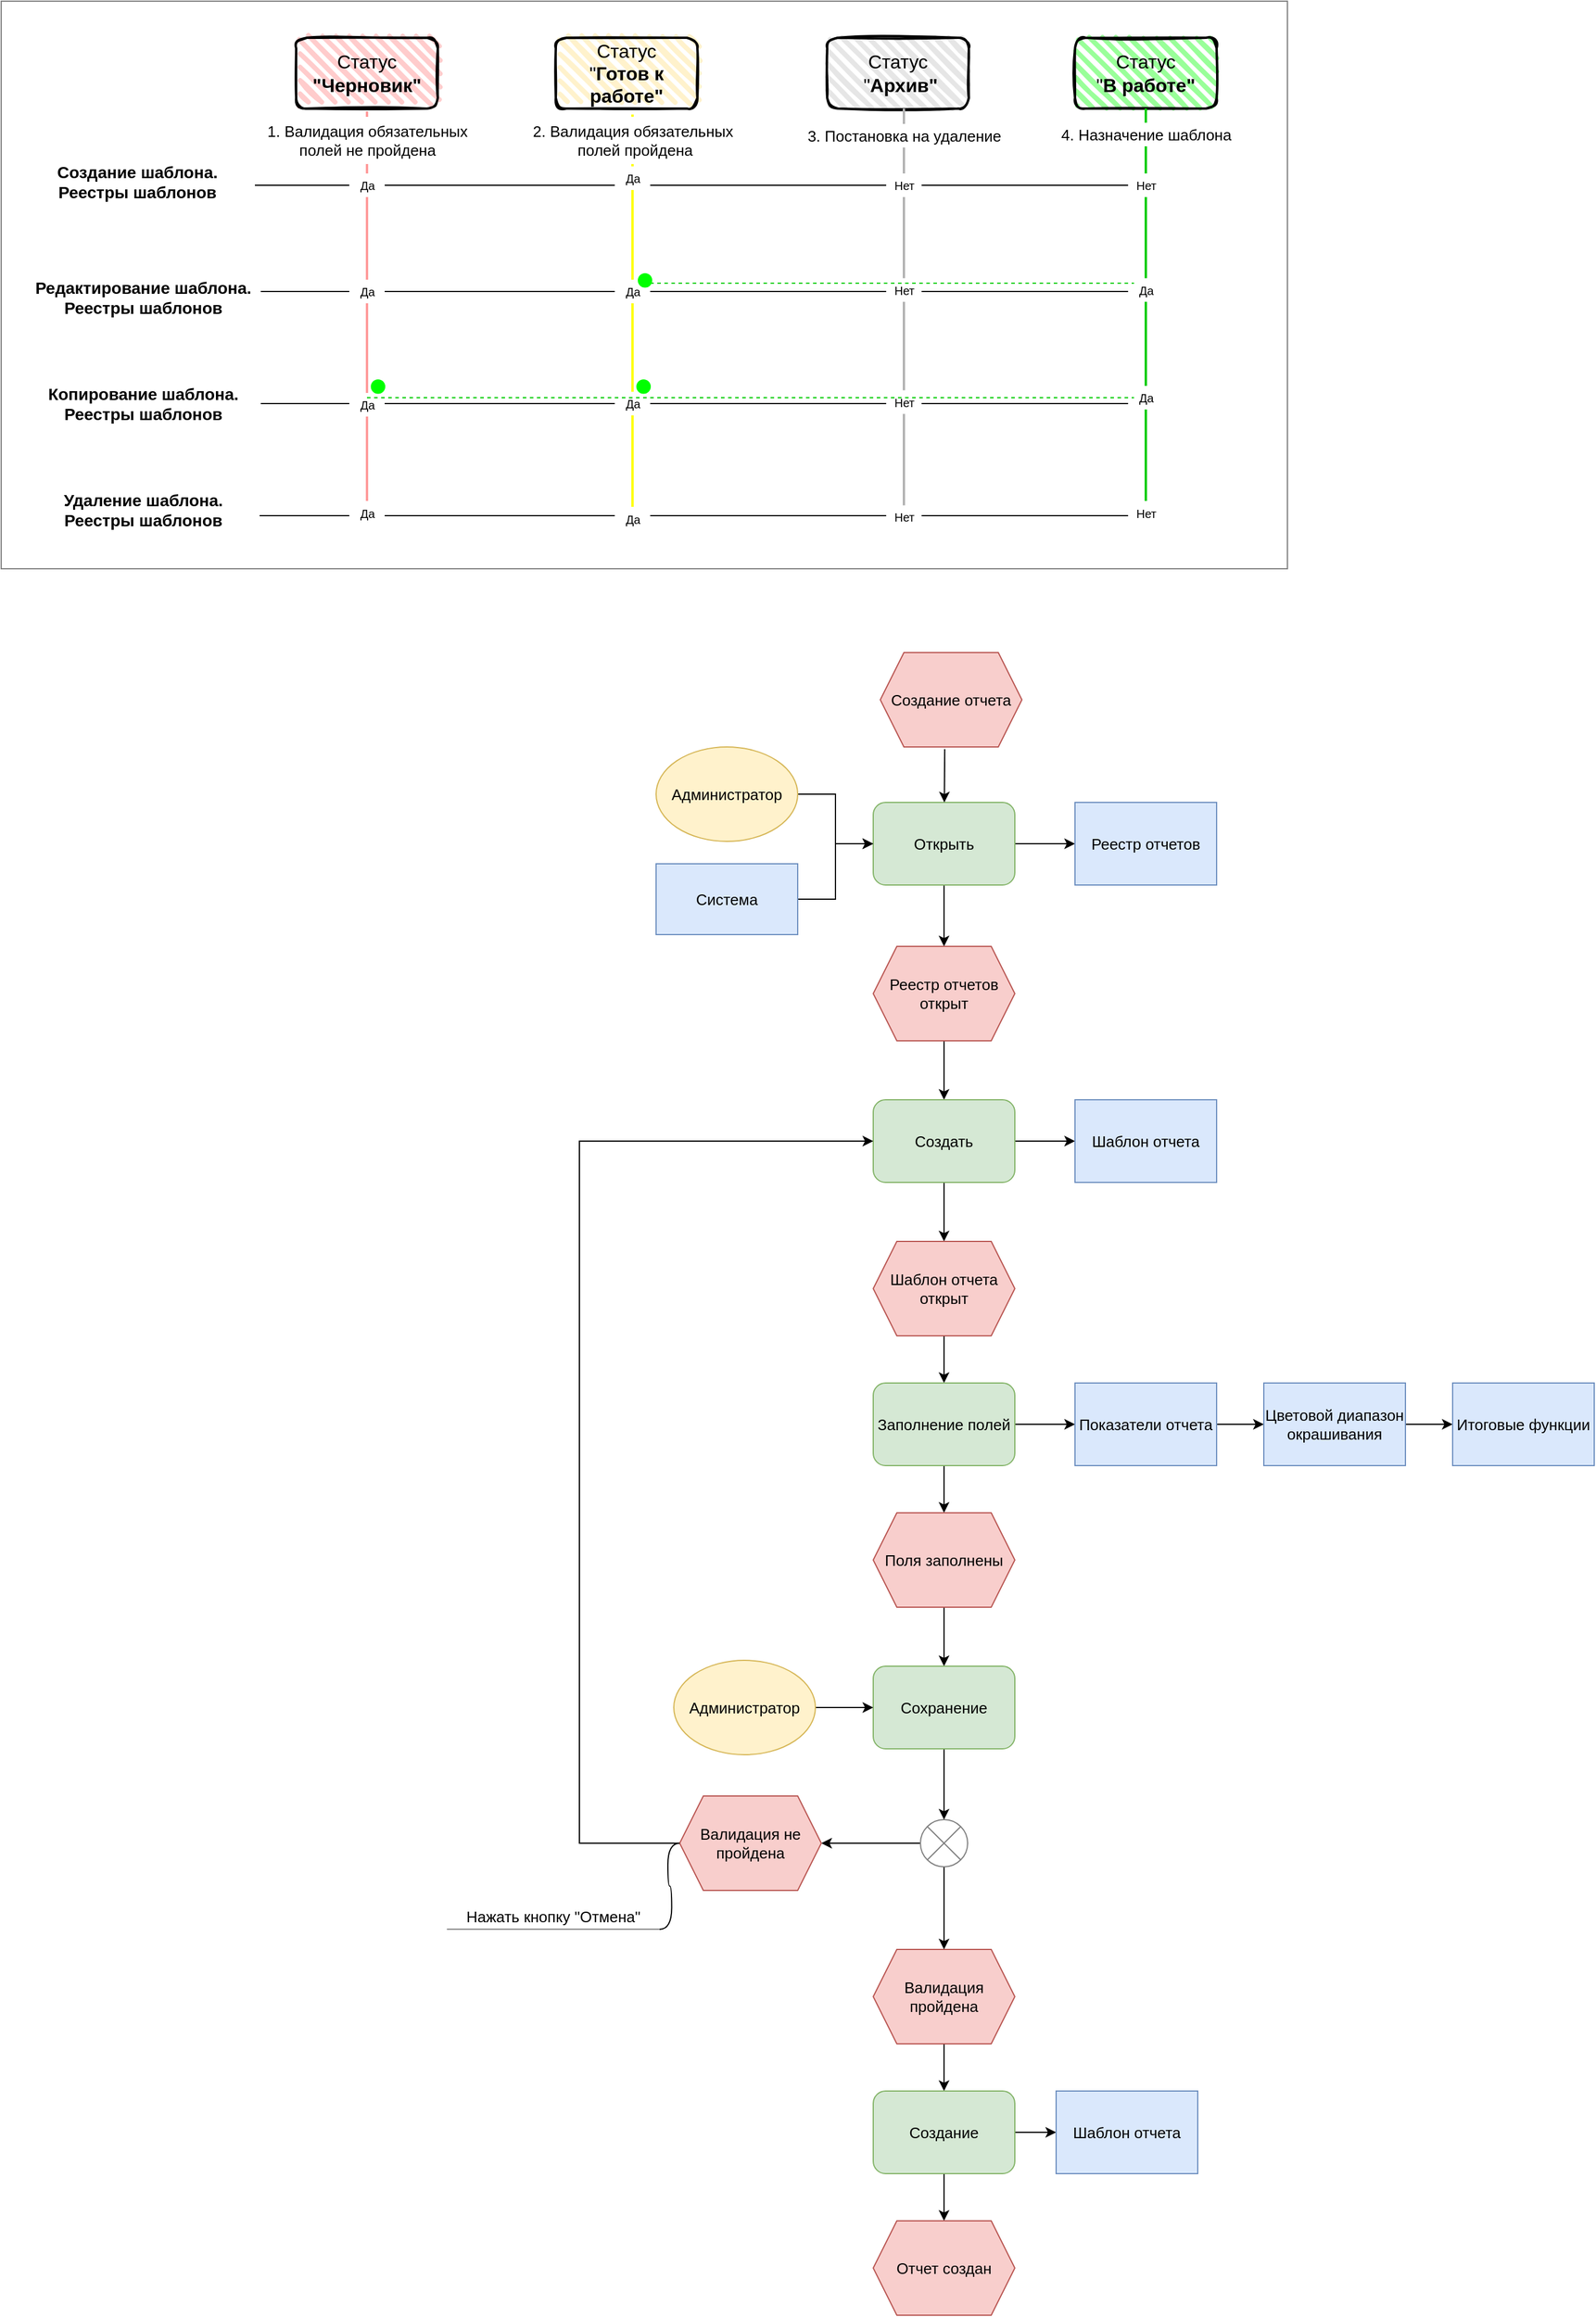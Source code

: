 <mxfile version="15.2.9" type="github">
  <diagram id="-T_DztN_j2xOQGBf0kMG" name="Страница 1">
    <mxGraphModel dx="2595" dy="1390" grid="1" gridSize="10" guides="1" tooltips="1" connect="1" arrows="1" fold="1" page="1" pageScale="1" pageWidth="827" pageHeight="1169" background="#ffffff" math="0" shadow="0">
      <root>
        <mxCell id="0" />
        <mxCell id="1" parent="0" />
        <mxCell id="LunK326cNXRjHZ1-TdNW-76" value="&lt;span style=&quot;background-color: rgb(255 , 255 , 255)&quot;&gt;&lt;font style=&quot;font-size: 14px&quot;&gt;&lt;b&gt;Создание шаблона. &lt;br&gt;Реестры шаблонов&lt;/b&gt;&lt;/font&gt;&lt;/span&gt;" style="text;html=1;align=center;verticalAlign=middle;resizable=0;points=[];autosize=1;strokeColor=none;fillColor=none;" parent="1" vertex="1">
          <mxGeometry x="70" y="222" width="150" height="40" as="geometry" />
        </mxCell>
        <mxCell id="LunK326cNXRjHZ1-TdNW-77" value="&lt;span style=&quot;background-color: rgb(255 , 255 , 255)&quot;&gt;&lt;font style=&quot;font-size: 14px&quot;&gt;&lt;b&gt;Редактирование шаблона. &lt;br&gt;Реестры шаблонов&lt;/b&gt;&lt;/font&gt;&lt;/span&gt;" style="text;html=1;align=center;verticalAlign=middle;resizable=0;points=[];autosize=1;strokeColor=none;fillColor=none;" parent="1" vertex="1">
          <mxGeometry x="50" y="320" width="200" height="40" as="geometry" />
        </mxCell>
        <mxCell id="LunK326cNXRjHZ1-TdNW-78" value="&lt;span style=&quot;background-color: rgb(255 , 255 , 255)&quot;&gt;&lt;font style=&quot;font-size: 14px&quot;&gt;&lt;b&gt;Копирование шаблона. &lt;br&gt;Реестры шаблонов&lt;/b&gt;&lt;/font&gt;&lt;/span&gt;" style="text;html=1;align=center;verticalAlign=middle;resizable=0;points=[];autosize=1;strokeColor=none;fillColor=none;" parent="1" vertex="1">
          <mxGeometry x="60" y="410" width="180" height="40" as="geometry" />
        </mxCell>
        <mxCell id="LunK326cNXRjHZ1-TdNW-79" value="&lt;font style=&quot;font-size: 16px&quot;&gt;Статус &lt;b&gt;&quot;Черновик&quot;&lt;/b&gt;&lt;/font&gt;" style="rounded=1;whiteSpace=wrap;html=1;strokeWidth=2;fillWeight=4;hachureGap=8;hachureAngle=45;sketch=1;fillColor=#FFCCCC;" parent="1" vertex="1">
          <mxGeometry x="280" y="120" width="120" height="60" as="geometry" />
        </mxCell>
        <mxCell id="LunK326cNXRjHZ1-TdNW-80" value="&lt;span style=&quot;font-size: 16px&quot;&gt;Статус &lt;br&gt;&quot;&lt;/span&gt;&lt;b&gt;&lt;font style=&quot;font-size: 16px&quot;&gt;Готов к работе&quot;&lt;/font&gt;&lt;/b&gt;" style="rounded=1;whiteSpace=wrap;html=1;strokeWidth=2;fillWeight=4;hachureGap=8;hachureAngle=45;sketch=1;fillColor=#FFF2CC;" parent="1" vertex="1">
          <mxGeometry x="500" y="120" width="120" height="60" as="geometry" />
        </mxCell>
        <mxCell id="LunK326cNXRjHZ1-TdNW-81" value="&lt;span style=&quot;font-size: 16px&quot;&gt;Статус &lt;br&gt;&amp;nbsp;&quot;&lt;/span&gt;&lt;b&gt;&lt;font style=&quot;font-size: 16px&quot;&gt;Архив&quot;&lt;/font&gt;&lt;/b&gt;" style="rounded=1;whiteSpace=wrap;html=1;strokeWidth=2;fillWeight=4;hachureGap=8;hachureAngle=45;sketch=1;fillColor=#E6E6E6;" parent="1" vertex="1">
          <mxGeometry x="730" y="120" width="120" height="60" as="geometry" />
        </mxCell>
        <mxCell id="LunK326cNXRjHZ1-TdNW-82" value="&lt;span style=&quot;font-size: 16px&quot;&gt;Статус &lt;br&gt;&quot;&lt;/span&gt;&lt;b&gt;&lt;font style=&quot;font-size: 16px&quot;&gt;В работе&quot;&lt;/font&gt;&lt;/b&gt;" style="rounded=1;whiteSpace=wrap;html=1;strokeWidth=2;fillWeight=4;hachureGap=8;hachureAngle=45;sketch=1;fillColor=#99FF99;" parent="1" vertex="1">
          <mxGeometry x="940" y="120" width="120" height="60" as="geometry" />
        </mxCell>
        <mxCell id="LunK326cNXRjHZ1-TdNW-84" value="" style="line;strokeWidth=1;rotatable=0;dashed=0;labelPosition=right;align=left;verticalAlign=middle;spacingTop=0;spacingLeft=6;points=[];portConstraint=eastwest;fillColor=#E6E6E6;" parent="1" vertex="1">
          <mxGeometry x="245" y="240" width="750" height="10" as="geometry" />
        </mxCell>
        <mxCell id="LunK326cNXRjHZ1-TdNW-85" value="" style="line;strokeWidth=1;rotatable=0;dashed=0;labelPosition=right;align=left;verticalAlign=middle;spacingTop=0;spacingLeft=6;points=[];portConstraint=eastwest;fillColor=#E6E6E6;" parent="1" vertex="1">
          <mxGeometry x="250" y="330" width="740" height="10" as="geometry" />
        </mxCell>
        <mxCell id="LunK326cNXRjHZ1-TdNW-86" value="" style="line;strokeWidth=1;rotatable=0;dashed=0;labelPosition=right;align=left;verticalAlign=middle;spacingTop=0;spacingLeft=6;points=[];portConstraint=eastwest;fillColor=#E6E6E6;" parent="1" vertex="1">
          <mxGeometry x="250" y="425" width="750" height="10" as="geometry" />
        </mxCell>
        <mxCell id="LunK326cNXRjHZ1-TdNW-90" value="" style="line;strokeWidth=2;direction=south;html=1;fillColor=#E6E6E6;align=left;strokeColor=#FF9999;" parent="1" vertex="1">
          <mxGeometry x="335" y="182.5" width="10" height="337.5" as="geometry" />
        </mxCell>
        <mxCell id="LunK326cNXRjHZ1-TdNW-91" value="" style="line;strokeWidth=2;direction=south;html=1;fillColor=#E6E6E6;align=left;strokeColor=#FFFF00;" parent="1" vertex="1">
          <mxGeometry x="560" y="185" width="10" height="335" as="geometry" />
        </mxCell>
        <mxCell id="LunK326cNXRjHZ1-TdNW-92" value="" style="line;strokeWidth=2;direction=south;html=1;fillColor=#E6E6E6;align=left;strokeColor=#B3B3B3;" parent="1" vertex="1">
          <mxGeometry x="790" y="180" width="10" height="350" as="geometry" />
        </mxCell>
        <mxCell id="LunK326cNXRjHZ1-TdNW-93" value="" style="line;strokeWidth=2;direction=south;html=1;fillColor=#E6E6E6;align=left;strokeColor=#00CC00;" parent="1" vertex="1">
          <mxGeometry x="995" y="180" width="10" height="340" as="geometry" />
        </mxCell>
        <mxCell id="LunK326cNXRjHZ1-TdNW-94" value="&lt;span style=&quot;font-size: 13px; text-align: left; background-color: rgb(255, 255, 255);&quot;&gt;1. Валидация обязательных&lt;/span&gt; &lt;br style=&quot;font-size: 13px; text-align: left; background-color: rgb(255, 255, 255);&quot;&gt; &lt;span style=&quot;font-size: 13px; text-align: left; background-color: rgb(255, 255, 255);&quot;&gt; полей не пройдена&lt;/span&gt;" style="text;html=1;align=center;verticalAlign=middle;resizable=0;points=[];autosize=1;strokeColor=none;fillColor=#FFFFFF;fontSize=13;" parent="1" vertex="1">
          <mxGeometry x="245" y="187" width="190" height="40" as="geometry" />
        </mxCell>
        <mxCell id="LunK326cNXRjHZ1-TdNW-95" value="&lt;span style=&quot;font-size: 13px; text-align: left; background-color: rgb(255, 255, 255);&quot;&gt;2. Валидация обязательных&lt;/span&gt;&lt;br style=&quot;font-size: 13px; text-align: left; background-color: rgb(255, 255, 255);&quot;&gt;&lt;span style=&quot;font-size: 13px; text-align: left; background-color: rgb(255, 255, 255);&quot;&gt;&amp;nbsp;полей пройдена&lt;/span&gt;" style="text;html=1;align=center;verticalAlign=middle;resizable=0;points=[];autosize=1;strokeColor=none;fillColor=#FFFFFF;fontSize=13;" parent="1" vertex="1">
          <mxGeometry x="470" y="187" width="190" height="40" as="geometry" />
        </mxCell>
        <mxCell id="LunK326cNXRjHZ1-TdNW-96" value="&lt;div style=&quot;text-align: left&quot;&gt;&lt;font size=&quot;1&quot;&gt;&lt;span style=&quot;background-color: rgb(255 , 255 , 255)&quot;&gt;Да&lt;/span&gt;&lt;/font&gt;&lt;/div&gt;" style="text;html=1;align=center;verticalAlign=middle;resizable=0;points=[];autosize=1;strokeColor=none;fillColor=#FFFFFF;" parent="1" vertex="1">
          <mxGeometry x="325" y="325" width="30" height="20" as="geometry" />
        </mxCell>
        <mxCell id="LunK326cNXRjHZ1-TdNW-97" value="&lt;div style=&quot;text-align: left&quot;&gt;&lt;font size=&quot;1&quot;&gt;&lt;span style=&quot;background-color: rgb(255 , 255 , 255)&quot;&gt;Да&lt;/span&gt;&lt;/font&gt;&lt;/div&gt;" style="text;html=1;align=center;verticalAlign=middle;resizable=0;points=[];autosize=1;strokeColor=none;fillColor=#FFFFFF;" parent="1" vertex="1">
          <mxGeometry x="325" y="421" width="30" height="20" as="geometry" />
        </mxCell>
        <mxCell id="LunK326cNXRjHZ1-TdNW-98" value="&lt;div style=&quot;text-align: left&quot;&gt;&lt;font size=&quot;1&quot;&gt;&lt;span style=&quot;background-color: rgb(255 , 255 , 255)&quot;&gt;Да&lt;/span&gt;&lt;/font&gt;&lt;/div&gt;" style="text;html=1;align=center;verticalAlign=middle;resizable=0;points=[];autosize=1;strokeColor=none;fillColor=#FFFFFF;" parent="1" vertex="1">
          <mxGeometry x="550" y="325" width="30" height="20" as="geometry" />
        </mxCell>
        <mxCell id="LunK326cNXRjHZ1-TdNW-99" value="&lt;span style=&quot;font-size: 13px; text-align: left; background-color: rgb(255, 255, 255);&quot;&gt;3. Постановка на удаление&lt;/span&gt;" style="text;html=1;align=center;verticalAlign=middle;resizable=0;points=[];autosize=1;strokeColor=none;fillColor=#FFFFFF;fontSize=13;" parent="1" vertex="1">
          <mxGeometry x="705" y="193" width="180" height="20" as="geometry" />
        </mxCell>
        <mxCell id="LunK326cNXRjHZ1-TdNW-100" value="&lt;div style=&quot;text-align: left&quot;&gt;&lt;font size=&quot;1&quot;&gt;&lt;span style=&quot;background-color: rgb(255 , 255 , 255)&quot;&gt;Да&lt;/span&gt;&lt;/font&gt;&lt;/div&gt;" style="text;html=1;align=center;verticalAlign=middle;resizable=0;points=[];autosize=1;strokeColor=none;fillColor=#FFFFFF;" parent="1" vertex="1">
          <mxGeometry x="550" y="420" width="30" height="20" as="geometry" />
        </mxCell>
        <mxCell id="LunK326cNXRjHZ1-TdNW-101" value="&lt;span style=&quot;background-color: rgb(255 , 255 , 255)&quot;&gt;&lt;font style=&quot;font-size: 14px&quot;&gt;&lt;b&gt;Удаление шаблона. &lt;br&gt;Реестры шаблонов&lt;/b&gt;&lt;/font&gt;&lt;/span&gt;" style="text;html=1;align=center;verticalAlign=middle;resizable=0;points=[];autosize=1;strokeColor=none;fillColor=none;" parent="1" vertex="1">
          <mxGeometry x="75" y="500" width="150" height="40" as="geometry" />
        </mxCell>
        <mxCell id="LunK326cNXRjHZ1-TdNW-102" value="" style="line;strokeWidth=1;rotatable=0;dashed=0;labelPosition=right;align=left;verticalAlign=middle;spacingTop=0;spacingLeft=6;points=[];portConstraint=eastwest;fillColor=#E6E6E6;" parent="1" vertex="1">
          <mxGeometry x="249" y="520" width="751" height="10" as="geometry" />
        </mxCell>
        <mxCell id="LunK326cNXRjHZ1-TdNW-103" value="&lt;div style=&quot;text-align: left&quot;&gt;&lt;font size=&quot;1&quot;&gt;&lt;span style=&quot;background-color: rgb(255 , 255 , 255)&quot;&gt;Да&lt;/span&gt;&lt;/font&gt;&lt;/div&gt;" style="text;html=1;align=center;verticalAlign=middle;resizable=0;points=[];autosize=1;strokeColor=none;fillColor=#FFFFFF;" parent="1" vertex="1">
          <mxGeometry x="325" y="512.5" width="30" height="20" as="geometry" />
        </mxCell>
        <mxCell id="LunK326cNXRjHZ1-TdNW-104" value="&lt;div style=&quot;text-align: left&quot;&gt;&lt;font size=&quot;1&quot;&gt;&lt;span style=&quot;background-color: rgb(255 , 255 , 255)&quot;&gt;Да&lt;/span&gt;&lt;/font&gt;&lt;/div&gt;" style="text;html=1;align=center;verticalAlign=middle;resizable=0;points=[];autosize=1;strokeColor=none;fillColor=#FFFFFF;" parent="1" vertex="1">
          <mxGeometry x="550" y="517.5" width="30" height="20" as="geometry" />
        </mxCell>
        <mxCell id="LunK326cNXRjHZ1-TdNW-105" value="&lt;div style=&quot;text-align: left&quot;&gt;&lt;font size=&quot;1&quot;&gt;&lt;span style=&quot;background-color: rgb(255 , 255 , 255)&quot;&gt;Нет&lt;/span&gt;&lt;/font&gt;&lt;/div&gt;" style="text;html=1;align=center;verticalAlign=middle;resizable=0;points=[];autosize=1;strokeColor=none;fillColor=#FFFFFF;" parent="1" vertex="1">
          <mxGeometry x="780" y="323.75" width="30" height="20" as="geometry" />
        </mxCell>
        <mxCell id="LunK326cNXRjHZ1-TdNW-106" value="&lt;div style=&quot;text-align: left&quot;&gt;&lt;font size=&quot;1&quot;&gt;&lt;span style=&quot;background-color: rgb(255 , 255 , 255)&quot;&gt;Нет&lt;/span&gt;&lt;/font&gt;&lt;/div&gt;" style="text;html=1;align=center;verticalAlign=middle;resizable=0;points=[];autosize=1;strokeColor=none;fillColor=#FFFFFF;" parent="1" vertex="1">
          <mxGeometry x="780" y="418.75" width="30" height="20" as="geometry" />
        </mxCell>
        <mxCell id="LunK326cNXRjHZ1-TdNW-107" value="&lt;div style=&quot;text-align: left&quot;&gt;&lt;font size=&quot;1&quot;&gt;&lt;span style=&quot;background-color: rgb(255 , 255 , 255)&quot;&gt;Нет&lt;/span&gt;&lt;/font&gt;&lt;/div&gt;" style="text;html=1;align=center;verticalAlign=middle;resizable=0;points=[];autosize=1;strokeColor=none;fillColor=#FFFFFF;" parent="1" vertex="1">
          <mxGeometry x="780" y="516.25" width="30" height="20" as="geometry" />
        </mxCell>
        <mxCell id="LunK326cNXRjHZ1-TdNW-108" value="&lt;span style=&quot;font-size: 13px; text-align: left; background-color: rgb(255, 255, 255);&quot;&gt;4. Назначение шаблона&lt;/span&gt;" style="text;html=1;align=center;verticalAlign=middle;resizable=0;points=[];autosize=1;strokeColor=none;fillColor=#FFFFFF;fontSize=13;" parent="1" vertex="1">
          <mxGeometry x="920" y="192" width="160" height="20" as="geometry" />
        </mxCell>
        <mxCell id="4_tVNXlnhGLHTmKgm-SY-1" value="&lt;div style=&quot;text-align: left&quot;&gt;&lt;font size=&quot;1&quot;&gt;&lt;span style=&quot;background-color: rgb(255 , 255 , 255)&quot;&gt;Да&lt;/span&gt;&lt;/font&gt;&lt;/div&gt;" style="text;html=1;align=center;verticalAlign=middle;resizable=0;points=[];autosize=1;strokeColor=none;fillColor=#FFFFFF;" vertex="1" parent="1">
          <mxGeometry x="325" y="235" width="30" height="20" as="geometry" />
        </mxCell>
        <mxCell id="4_tVNXlnhGLHTmKgm-SY-2" value="&lt;div style=&quot;text-align: left&quot;&gt;&lt;font size=&quot;1&quot;&gt;&lt;span style=&quot;background-color: rgb(255 , 255 , 255)&quot;&gt;Да&lt;/span&gt;&lt;/font&gt;&lt;/div&gt;" style="text;html=1;align=center;verticalAlign=middle;resizable=0;points=[];autosize=1;strokeColor=none;fillColor=#FFFFFF;" vertex="1" parent="1">
          <mxGeometry x="550" y="229" width="30" height="20" as="geometry" />
        </mxCell>
        <mxCell id="4_tVNXlnhGLHTmKgm-SY-3" value="&lt;div style=&quot;text-align: left&quot;&gt;&lt;font size=&quot;1&quot;&gt;&lt;span style=&quot;background-color: rgb(255 , 255 , 255)&quot;&gt;Нет&lt;/span&gt;&lt;/font&gt;&lt;/div&gt;" style="text;html=1;align=center;verticalAlign=middle;resizable=0;points=[];autosize=1;strokeColor=none;fillColor=#FFFFFF;" vertex="1" parent="1">
          <mxGeometry x="780" y="235" width="30" height="20" as="geometry" />
        </mxCell>
        <mxCell id="4_tVNXlnhGLHTmKgm-SY-4" value="&lt;div style=&quot;text-align: left&quot;&gt;&lt;font size=&quot;1&quot;&gt;&lt;span style=&quot;background-color: rgb(255 , 255 , 255)&quot;&gt;Нет&lt;/span&gt;&lt;/font&gt;&lt;/div&gt;" style="text;html=1;align=center;verticalAlign=middle;resizable=0;points=[];autosize=1;strokeColor=none;fillColor=#FFFFFF;" vertex="1" parent="1">
          <mxGeometry x="985" y="235" width="30" height="20" as="geometry" />
        </mxCell>
        <mxCell id="4_tVNXlnhGLHTmKgm-SY-5" value="&lt;div style=&quot;text-align: left&quot;&gt;&lt;font size=&quot;1&quot;&gt;&lt;span style=&quot;background-color: rgb(255 , 255 , 255)&quot;&gt;Да&lt;/span&gt;&lt;/font&gt;&lt;/div&gt;" style="text;html=1;align=center;verticalAlign=middle;resizable=0;points=[];autosize=1;strokeColor=none;fillColor=#FFFFFF;" vertex="1" parent="1">
          <mxGeometry x="985" y="323.75" width="30" height="20" as="geometry" />
        </mxCell>
        <mxCell id="4_tVNXlnhGLHTmKgm-SY-6" value="&lt;div style=&quot;text-align: left&quot;&gt;&lt;font size=&quot;1&quot;&gt;&lt;span style=&quot;background-color: rgb(255 , 255 , 255)&quot;&gt;Да&lt;/span&gt;&lt;/font&gt;&lt;/div&gt;" style="text;html=1;align=center;verticalAlign=middle;resizable=0;points=[];autosize=1;strokeColor=none;fillColor=#FFFFFF;" vertex="1" parent="1">
          <mxGeometry x="985" y="415" width="30" height="20" as="geometry" />
        </mxCell>
        <mxCell id="4_tVNXlnhGLHTmKgm-SY-7" value="&lt;div style=&quot;text-align: left&quot;&gt;&lt;font size=&quot;1&quot;&gt;&lt;span style=&quot;background-color: rgb(255 , 255 , 255)&quot;&gt;Нет&lt;/span&gt;&lt;/font&gt;&lt;/div&gt;" style="text;html=1;align=center;verticalAlign=middle;resizable=0;points=[];autosize=1;strokeColor=none;fillColor=#FFFFFF;" vertex="1" parent="1">
          <mxGeometry x="985" y="512.5" width="30" height="20" as="geometry" />
        </mxCell>
        <mxCell id="4_tVNXlnhGLHTmKgm-SY-8" value="" style="line;strokeWidth=1;rotatable=0;dashed=1;labelPosition=right;align=left;verticalAlign=middle;spacingTop=0;spacingLeft=6;points=[];portConstraint=eastwest;fillColor=#E6E6E6;strokeColor=#00CC00;" vertex="1" parent="1">
          <mxGeometry x="340" y="420" width="650" height="10" as="geometry" />
        </mxCell>
        <mxCell id="4_tVNXlnhGLHTmKgm-SY-9" value="" style="ellipse;whiteSpace=wrap;html=1;aspect=fixed;strokeColor=#00FF00;fillColor=#00FF00;" vertex="1" parent="1">
          <mxGeometry x="568.75" y="410" width="11.25" height="11.25" as="geometry" />
        </mxCell>
        <mxCell id="4_tVNXlnhGLHTmKgm-SY-12" value="" style="ellipse;whiteSpace=wrap;html=1;aspect=fixed;strokeColor=#00FF00;fillColor=#00FF00;" vertex="1" parent="1">
          <mxGeometry x="343.75" y="410" width="11.25" height="11.25" as="geometry" />
        </mxCell>
        <mxCell id="4_tVNXlnhGLHTmKgm-SY-14" value="" style="line;strokeWidth=1;rotatable=0;dashed=1;labelPosition=right;align=left;verticalAlign=middle;spacingTop=0;spacingLeft=6;points=[];portConstraint=eastwest;fillColor=#E6E6E6;strokeColor=#00CC00;" vertex="1" parent="1">
          <mxGeometry x="580" y="323" width="410" height="10" as="geometry" />
        </mxCell>
        <mxCell id="4_tVNXlnhGLHTmKgm-SY-15" value="" style="ellipse;whiteSpace=wrap;html=1;aspect=fixed;strokeColor=#00FF00;fillColor=#00FF00;" vertex="1" parent="1">
          <mxGeometry x="570" y="320" width="11.25" height="11.25" as="geometry" />
        </mxCell>
        <mxCell id="4_tVNXlnhGLHTmKgm-SY-16" value="" style="rounded=0;whiteSpace=wrap;html=1;fontSize=13;strokeColor=#808080;fillColor=none;" vertex="1" parent="1">
          <mxGeometry x="30" y="89" width="1090" height="481" as="geometry" />
        </mxCell>
        <mxCell id="4_tVNXlnhGLHTmKgm-SY-17" value="Создание отчета" style="shape=hexagon;perimeter=hexagonPerimeter2;whiteSpace=wrap;html=1;fixedSize=1;fontSize=13;strokeColor=#b85450;fillColor=#f8cecc;" vertex="1" parent="1">
          <mxGeometry x="775" y="641" width="120" height="80" as="geometry" />
        </mxCell>
        <mxCell id="4_tVNXlnhGLHTmKgm-SY-26" style="edgeStyle=orthogonalEdgeStyle;rounded=0;orthogonalLoop=1;jettySize=auto;html=1;fontSize=13;" edge="1" parent="1" source="4_tVNXlnhGLHTmKgm-SY-18" target="4_tVNXlnhGLHTmKgm-SY-25">
          <mxGeometry relative="1" as="geometry" />
        </mxCell>
        <mxCell id="4_tVNXlnhGLHTmKgm-SY-28" value="" style="edgeStyle=orthogonalEdgeStyle;rounded=0;orthogonalLoop=1;jettySize=auto;html=1;fontSize=13;" edge="1" parent="1" source="4_tVNXlnhGLHTmKgm-SY-18" target="4_tVNXlnhGLHTmKgm-SY-27">
          <mxGeometry relative="1" as="geometry" />
        </mxCell>
        <mxCell id="4_tVNXlnhGLHTmKgm-SY-18" value="Открыть" style="rounded=1;whiteSpace=wrap;html=1;fontSize=13;strokeColor=#82b366;fillColor=#d5e8d4;" vertex="1" parent="1">
          <mxGeometry x="769" y="768" width="120" height="70" as="geometry" />
        </mxCell>
        <mxCell id="4_tVNXlnhGLHTmKgm-SY-22" value="" style="edgeStyle=orthogonalEdgeStyle;rounded=0;orthogonalLoop=1;jettySize=auto;html=1;fontSize=13;" edge="1" parent="1" source="4_tVNXlnhGLHTmKgm-SY-19" target="4_tVNXlnhGLHTmKgm-SY-18">
          <mxGeometry relative="1" as="geometry" />
        </mxCell>
        <mxCell id="4_tVNXlnhGLHTmKgm-SY-19" value="Администратор" style="ellipse;whiteSpace=wrap;html=1;fontSize=13;strokeColor=#d6b656;fillColor=#fff2cc;" vertex="1" parent="1">
          <mxGeometry x="585" y="721" width="120" height="80" as="geometry" />
        </mxCell>
        <mxCell id="4_tVNXlnhGLHTmKgm-SY-20" value="" style="endArrow=classic;html=1;fontSize=13;exitX=0.455;exitY=1.023;exitDx=0;exitDy=0;exitPerimeter=0;" edge="1" parent="1" source="4_tVNXlnhGLHTmKgm-SY-17" target="4_tVNXlnhGLHTmKgm-SY-18">
          <mxGeometry width="50" height="50" relative="1" as="geometry">
            <mxPoint x="983" y="817" as="sourcePoint" />
            <mxPoint x="1033" y="767" as="targetPoint" />
          </mxGeometry>
        </mxCell>
        <mxCell id="4_tVNXlnhGLHTmKgm-SY-24" value="" style="edgeStyle=orthogonalEdgeStyle;rounded=0;orthogonalLoop=1;jettySize=auto;html=1;fontSize=13;" edge="1" parent="1" source="4_tVNXlnhGLHTmKgm-SY-23" target="4_tVNXlnhGLHTmKgm-SY-18">
          <mxGeometry relative="1" as="geometry" />
        </mxCell>
        <mxCell id="4_tVNXlnhGLHTmKgm-SY-23" value="Система" style="rounded=0;whiteSpace=wrap;html=1;fontSize=13;strokeColor=#6c8ebf;fillColor=#dae8fc;" vertex="1" parent="1">
          <mxGeometry x="585" y="820" width="120" height="60" as="geometry" />
        </mxCell>
        <mxCell id="4_tVNXlnhGLHTmKgm-SY-25" value="Реестр отчетов" style="rounded=0;whiteSpace=wrap;html=1;fontSize=13;strokeColor=#6c8ebf;fillColor=#dae8fc;" vertex="1" parent="1">
          <mxGeometry x="940" y="768" width="120" height="70" as="geometry" />
        </mxCell>
        <mxCell id="4_tVNXlnhGLHTmKgm-SY-30" value="" style="edgeStyle=orthogonalEdgeStyle;rounded=0;orthogonalLoop=1;jettySize=auto;html=1;fontSize=13;" edge="1" parent="1" source="4_tVNXlnhGLHTmKgm-SY-27" target="4_tVNXlnhGLHTmKgm-SY-29">
          <mxGeometry relative="1" as="geometry" />
        </mxCell>
        <mxCell id="4_tVNXlnhGLHTmKgm-SY-27" value="Реестр отчетов открыт" style="shape=hexagon;perimeter=hexagonPerimeter2;whiteSpace=wrap;html=1;fixedSize=1;fontSize=13;strokeColor=#b85450;fillColor=#f8cecc;" vertex="1" parent="1">
          <mxGeometry x="769" y="890" width="120" height="80" as="geometry" />
        </mxCell>
        <mxCell id="4_tVNXlnhGLHTmKgm-SY-32" value="" style="edgeStyle=orthogonalEdgeStyle;rounded=0;orthogonalLoop=1;jettySize=auto;html=1;fontSize=13;" edge="1" parent="1" source="4_tVNXlnhGLHTmKgm-SY-29" target="4_tVNXlnhGLHTmKgm-SY-31">
          <mxGeometry relative="1" as="geometry" />
        </mxCell>
        <mxCell id="4_tVNXlnhGLHTmKgm-SY-34" value="" style="edgeStyle=orthogonalEdgeStyle;rounded=0;orthogonalLoop=1;jettySize=auto;html=1;fontSize=13;" edge="1" parent="1" source="4_tVNXlnhGLHTmKgm-SY-29" target="4_tVNXlnhGLHTmKgm-SY-33">
          <mxGeometry relative="1" as="geometry" />
        </mxCell>
        <mxCell id="4_tVNXlnhGLHTmKgm-SY-29" value="Создать" style="rounded=1;whiteSpace=wrap;html=1;fontSize=13;strokeColor=#82b366;fillColor=#d5e8d4;" vertex="1" parent="1">
          <mxGeometry x="769" y="1020" width="120" height="70" as="geometry" />
        </mxCell>
        <mxCell id="4_tVNXlnhGLHTmKgm-SY-31" value="Шаблон отчета" style="rounded=0;whiteSpace=wrap;html=1;fontSize=13;strokeColor=#6c8ebf;fillColor=#dae8fc;" vertex="1" parent="1">
          <mxGeometry x="940" y="1020" width="120" height="70" as="geometry" />
        </mxCell>
        <mxCell id="4_tVNXlnhGLHTmKgm-SY-36" value="" style="edgeStyle=orthogonalEdgeStyle;rounded=0;orthogonalLoop=1;jettySize=auto;html=1;fontSize=13;" edge="1" parent="1" source="4_tVNXlnhGLHTmKgm-SY-33" target="4_tVNXlnhGLHTmKgm-SY-35">
          <mxGeometry relative="1" as="geometry" />
        </mxCell>
        <mxCell id="4_tVNXlnhGLHTmKgm-SY-33" value="Шаблон отчета открыт" style="shape=hexagon;perimeter=hexagonPerimeter2;whiteSpace=wrap;html=1;fixedSize=1;fontSize=13;strokeColor=#b85450;fillColor=#f8cecc;" vertex="1" parent="1">
          <mxGeometry x="769" y="1140" width="120" height="80" as="geometry" />
        </mxCell>
        <mxCell id="4_tVNXlnhGLHTmKgm-SY-38" value="" style="edgeStyle=orthogonalEdgeStyle;rounded=0;orthogonalLoop=1;jettySize=auto;html=1;fontSize=13;" edge="1" parent="1" source="4_tVNXlnhGLHTmKgm-SY-35" target="4_tVNXlnhGLHTmKgm-SY-37">
          <mxGeometry relative="1" as="geometry" />
        </mxCell>
        <mxCell id="4_tVNXlnhGLHTmKgm-SY-44" value="" style="edgeStyle=orthogonalEdgeStyle;rounded=0;orthogonalLoop=1;jettySize=auto;html=1;fontSize=13;exitX=0;exitY=0.5;exitDx=0;exitDy=0;exitPerimeter=0;entryX=1;entryY=0.5;entryDx=0;entryDy=0;" edge="1" parent="1" source="4_tVNXlnhGLHTmKgm-SY-45" target="4_tVNXlnhGLHTmKgm-SY-47">
          <mxGeometry relative="1" as="geometry">
            <mxPoint x="930" y="1550" as="sourcePoint" />
            <mxPoint x="780" y="1590" as="targetPoint" />
          </mxGeometry>
        </mxCell>
        <mxCell id="4_tVNXlnhGLHTmKgm-SY-46" value="" style="edgeStyle=orthogonalEdgeStyle;rounded=0;orthogonalLoop=1;jettySize=auto;html=1;fontSize=13;" edge="1" parent="1" source="4_tVNXlnhGLHTmKgm-SY-35">
          <mxGeometry relative="1" as="geometry">
            <mxPoint x="829" y="1370" as="targetPoint" />
          </mxGeometry>
        </mxCell>
        <mxCell id="4_tVNXlnhGLHTmKgm-SY-35" value="Заполнение полей" style="rounded=1;whiteSpace=wrap;html=1;fontSize=13;strokeColor=#82b366;fillColor=#d5e8d4;" vertex="1" parent="1">
          <mxGeometry x="769" y="1260" width="120" height="70" as="geometry" />
        </mxCell>
        <mxCell id="4_tVNXlnhGLHTmKgm-SY-40" value="" style="edgeStyle=orthogonalEdgeStyle;rounded=0;orthogonalLoop=1;jettySize=auto;html=1;fontSize=13;" edge="1" parent="1" source="4_tVNXlnhGLHTmKgm-SY-37" target="4_tVNXlnhGLHTmKgm-SY-39">
          <mxGeometry relative="1" as="geometry" />
        </mxCell>
        <mxCell id="4_tVNXlnhGLHTmKgm-SY-37" value="Показатели отчета" style="rounded=0;whiteSpace=wrap;html=1;fontSize=13;strokeColor=#6c8ebf;fillColor=#dae8fc;" vertex="1" parent="1">
          <mxGeometry x="940" y="1260" width="120" height="70" as="geometry" />
        </mxCell>
        <mxCell id="4_tVNXlnhGLHTmKgm-SY-42" value="" style="edgeStyle=orthogonalEdgeStyle;rounded=0;orthogonalLoop=1;jettySize=auto;html=1;fontSize=13;" edge="1" parent="1" source="4_tVNXlnhGLHTmKgm-SY-39" target="4_tVNXlnhGLHTmKgm-SY-41">
          <mxGeometry relative="1" as="geometry" />
        </mxCell>
        <mxCell id="4_tVNXlnhGLHTmKgm-SY-39" value="Цветовой диапазон окрашивания" style="rounded=0;whiteSpace=wrap;html=1;fontSize=13;strokeColor=#6c8ebf;fillColor=#dae8fc;" vertex="1" parent="1">
          <mxGeometry x="1100" y="1260" width="120" height="70" as="geometry" />
        </mxCell>
        <mxCell id="4_tVNXlnhGLHTmKgm-SY-41" value="Итоговые функции" style="rounded=0;whiteSpace=wrap;html=1;fontSize=13;strokeColor=#6c8ebf;fillColor=#dae8fc;" vertex="1" parent="1">
          <mxGeometry x="1260" y="1260" width="120" height="70" as="geometry" />
        </mxCell>
        <mxCell id="4_tVNXlnhGLHTmKgm-SY-50" value="" style="edgeStyle=orthogonalEdgeStyle;rounded=0;orthogonalLoop=1;jettySize=auto;html=1;fontSize=13;" edge="1" parent="1" source="4_tVNXlnhGLHTmKgm-SY-43" target="4_tVNXlnhGLHTmKgm-SY-49">
          <mxGeometry relative="1" as="geometry" />
        </mxCell>
        <mxCell id="4_tVNXlnhGLHTmKgm-SY-43" value="Валидация пройдена" style="shape=hexagon;perimeter=hexagonPerimeter2;whiteSpace=wrap;html=1;fixedSize=1;fontSize=13;strokeColor=#b85450;fillColor=#f8cecc;" vertex="1" parent="1">
          <mxGeometry x="769" y="1740" width="120" height="80" as="geometry" />
        </mxCell>
        <mxCell id="4_tVNXlnhGLHTmKgm-SY-48" style="edgeStyle=orthogonalEdgeStyle;rounded=0;orthogonalLoop=1;jettySize=auto;html=1;fontSize=13;" edge="1" parent="1" source="4_tVNXlnhGLHTmKgm-SY-45" target="4_tVNXlnhGLHTmKgm-SY-43">
          <mxGeometry relative="1" as="geometry">
            <mxPoint x="1025" y="1590" as="targetPoint" />
          </mxGeometry>
        </mxCell>
        <mxCell id="4_tVNXlnhGLHTmKgm-SY-45" value="" style="verticalLabelPosition=bottom;verticalAlign=top;html=1;shape=mxgraph.flowchart.or;fontSize=13;strokeColor=#808080;fillColor=none;" vertex="1" parent="1">
          <mxGeometry x="809" y="1630" width="40" height="40" as="geometry" />
        </mxCell>
        <mxCell id="4_tVNXlnhGLHTmKgm-SY-53" style="edgeStyle=orthogonalEdgeStyle;rounded=0;orthogonalLoop=1;jettySize=auto;html=1;entryX=0;entryY=0.5;entryDx=0;entryDy=0;fontSize=13;exitX=0;exitY=0.5;exitDx=0;exitDy=0;" edge="1" parent="1" source="4_tVNXlnhGLHTmKgm-SY-47" target="4_tVNXlnhGLHTmKgm-SY-29">
          <mxGeometry relative="1" as="geometry">
            <Array as="points">
              <mxPoint x="520" y="1650" />
              <mxPoint x="520" y="1055" />
            </Array>
          </mxGeometry>
        </mxCell>
        <mxCell id="4_tVNXlnhGLHTmKgm-SY-47" value="Валидация не пройдена" style="shape=hexagon;perimeter=hexagonPerimeter2;whiteSpace=wrap;html=1;fixedSize=1;fontSize=13;strokeColor=#b85450;fillColor=#f8cecc;" vertex="1" parent="1">
          <mxGeometry x="605" y="1610" width="120" height="80" as="geometry" />
        </mxCell>
        <mxCell id="4_tVNXlnhGLHTmKgm-SY-52" value="" style="edgeStyle=orthogonalEdgeStyle;rounded=0;orthogonalLoop=1;jettySize=auto;html=1;fontSize=13;" edge="1" parent="1" source="4_tVNXlnhGLHTmKgm-SY-49" target="4_tVNXlnhGLHTmKgm-SY-51">
          <mxGeometry relative="1" as="geometry" />
        </mxCell>
        <mxCell id="4_tVNXlnhGLHTmKgm-SY-61" value="" style="edgeStyle=orthogonalEdgeStyle;rounded=0;orthogonalLoop=1;jettySize=auto;html=1;fontSize=13;" edge="1" parent="1" source="4_tVNXlnhGLHTmKgm-SY-49" target="4_tVNXlnhGLHTmKgm-SY-60">
          <mxGeometry relative="1" as="geometry" />
        </mxCell>
        <mxCell id="4_tVNXlnhGLHTmKgm-SY-49" value="Создание" style="rounded=1;whiteSpace=wrap;html=1;fontSize=13;strokeColor=#82b366;fillColor=#d5e8d4;" vertex="1" parent="1">
          <mxGeometry x="769" y="1860" width="120" height="70" as="geometry" />
        </mxCell>
        <mxCell id="4_tVNXlnhGLHTmKgm-SY-51" value="Шаблон отчета" style="rounded=0;whiteSpace=wrap;html=1;fontSize=13;strokeColor=#6c8ebf;fillColor=#dae8fc;" vertex="1" parent="1">
          <mxGeometry x="924" y="1860" width="120" height="70" as="geometry" />
        </mxCell>
        <mxCell id="4_tVNXlnhGLHTmKgm-SY-56" value="" style="edgeStyle=orthogonalEdgeStyle;rounded=0;orthogonalLoop=1;jettySize=auto;html=1;fontSize=13;" edge="1" parent="1" source="4_tVNXlnhGLHTmKgm-SY-54" target="4_tVNXlnhGLHTmKgm-SY-55">
          <mxGeometry relative="1" as="geometry" />
        </mxCell>
        <mxCell id="4_tVNXlnhGLHTmKgm-SY-54" value="Поля заполнены" style="shape=hexagon;perimeter=hexagonPerimeter2;whiteSpace=wrap;html=1;fixedSize=1;fontSize=13;strokeColor=#b85450;fillColor=#f8cecc;" vertex="1" parent="1">
          <mxGeometry x="769" y="1370" width="120" height="80" as="geometry" />
        </mxCell>
        <mxCell id="4_tVNXlnhGLHTmKgm-SY-59" value="" style="edgeStyle=orthogonalEdgeStyle;rounded=0;orthogonalLoop=1;jettySize=auto;html=1;fontSize=13;" edge="1" parent="1" source="4_tVNXlnhGLHTmKgm-SY-55" target="4_tVNXlnhGLHTmKgm-SY-45">
          <mxGeometry relative="1" as="geometry" />
        </mxCell>
        <mxCell id="4_tVNXlnhGLHTmKgm-SY-55" value="Сохранение" style="rounded=1;whiteSpace=wrap;html=1;fontSize=13;strokeColor=#82b366;fillColor=#d5e8d4;" vertex="1" parent="1">
          <mxGeometry x="769" y="1500" width="120" height="70" as="geometry" />
        </mxCell>
        <mxCell id="4_tVNXlnhGLHTmKgm-SY-58" value="" style="edgeStyle=orthogonalEdgeStyle;rounded=0;orthogonalLoop=1;jettySize=auto;html=1;fontSize=13;" edge="1" parent="1" source="4_tVNXlnhGLHTmKgm-SY-57" target="4_tVNXlnhGLHTmKgm-SY-55">
          <mxGeometry relative="1" as="geometry" />
        </mxCell>
        <mxCell id="4_tVNXlnhGLHTmKgm-SY-57" value="Администратор" style="ellipse;whiteSpace=wrap;html=1;fontSize=13;strokeColor=#d6b656;fillColor=#fff2cc;" vertex="1" parent="1">
          <mxGeometry x="600" y="1495" width="120" height="80" as="geometry" />
        </mxCell>
        <mxCell id="4_tVNXlnhGLHTmKgm-SY-60" value="Отчет создан" style="shape=hexagon;perimeter=hexagonPerimeter2;whiteSpace=wrap;html=1;fixedSize=1;fontSize=13;strokeColor=#b85450;fillColor=#f8cecc;" vertex="1" parent="1">
          <mxGeometry x="769" y="1970" width="120" height="80" as="geometry" />
        </mxCell>
        <mxCell id="4_tVNXlnhGLHTmKgm-SY-64" value="Нажать кнопку &quot;Отмена&quot;" style="whiteSpace=wrap;html=1;shape=partialRectangle;top=0;left=0;bottom=1;right=0;points=[[0,1],[1,1]];fillColor=none;align=center;verticalAlign=bottom;routingCenterY=0.5;snapToPoint=1;recursiveResize=0;autosize=1;treeFolding=1;treeMoving=1;newEdgeStyle={&quot;edgeStyle&quot;:&quot;entityRelationEdgeStyle&quot;,&quot;startArrow&quot;:&quot;none&quot;,&quot;endArrow&quot;:&quot;none&quot;,&quot;segment&quot;:10,&quot;curved&quot;:1};fontSize=13;strokeColor=#808080;" vertex="1" parent="1">
          <mxGeometry x="408.21" y="1690" width="180" height="32.86" as="geometry" />
        </mxCell>
        <mxCell id="4_tVNXlnhGLHTmKgm-SY-65" value="" style="edgeStyle=entityRelationEdgeStyle;startArrow=none;endArrow=none;segment=10;curved=1;fontSize=13;" edge="1" target="4_tVNXlnhGLHTmKgm-SY-64" parent="1" source="4_tVNXlnhGLHTmKgm-SY-47">
          <mxGeometry relative="1" as="geometry">
            <mxPoint x="671.781" y="1520.003" as="sourcePoint" />
          </mxGeometry>
        </mxCell>
      </root>
    </mxGraphModel>
  </diagram>
</mxfile>
